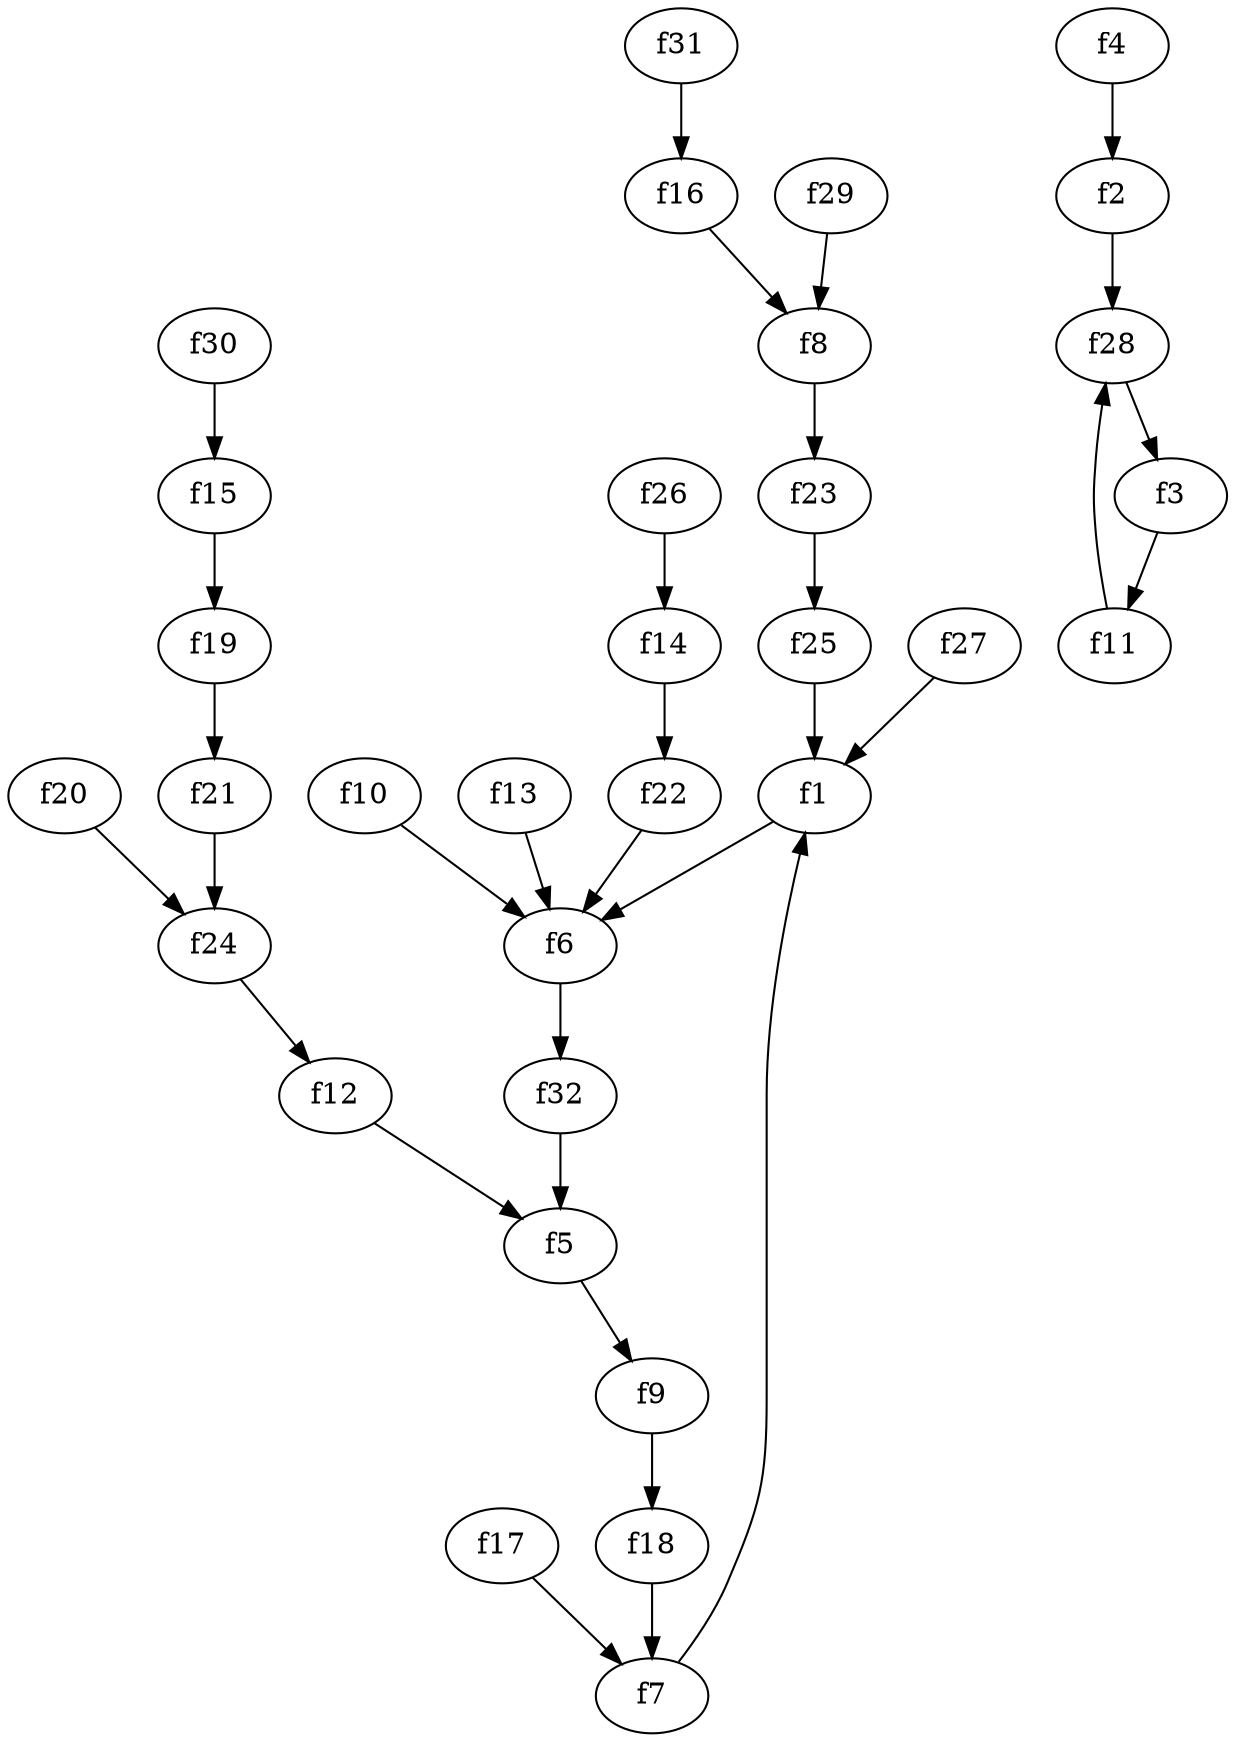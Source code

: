strict digraph  {
f1;
f2;
f3;
f4;
f5;
f6;
f7;
f8;
f9;
f10;
f11;
f12;
f13;
f14;
f15;
f16;
f17;
f18;
f19;
f20;
f21;
f22;
f23;
f24;
f25;
f26;
f27;
f28;
f29;
f30;
f31;
f32;
f1 -> f6  [weight=2];
f2 -> f28  [weight=2];
f3 -> f11  [weight=2];
f4 -> f2  [weight=2];
f5 -> f9  [weight=2];
f6 -> f32  [weight=2];
f7 -> f1  [weight=2];
f8 -> f23  [weight=2];
f9 -> f18  [weight=2];
f10 -> f6  [weight=2];
f11 -> f28  [weight=2];
f12 -> f5  [weight=2];
f13 -> f6  [weight=2];
f14 -> f22  [weight=2];
f15 -> f19  [weight=2];
f16 -> f8  [weight=2];
f17 -> f7  [weight=2];
f18 -> f7  [weight=2];
f19 -> f21  [weight=2];
f20 -> f24  [weight=2];
f21 -> f24  [weight=2];
f22 -> f6  [weight=2];
f23 -> f25  [weight=2];
f24 -> f12  [weight=2];
f25 -> f1  [weight=2];
f26 -> f14  [weight=2];
f27 -> f1  [weight=2];
f28 -> f3  [weight=2];
f29 -> f8  [weight=2];
f30 -> f15  [weight=2];
f31 -> f16  [weight=2];
f32 -> f5  [weight=2];
}
